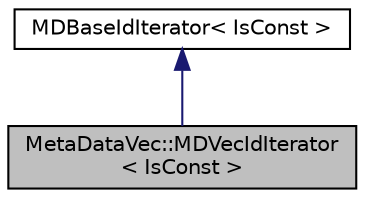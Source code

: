 digraph "MetaDataVec::MDVecIdIterator&lt; IsConst &gt;"
{
  edge [fontname="Helvetica",fontsize="10",labelfontname="Helvetica",labelfontsize="10"];
  node [fontname="Helvetica",fontsize="10",shape=record];
  Node2 [label="MetaDataVec::MDVecIdIterator\l\< IsConst \>",height=0.2,width=0.4,color="black", fillcolor="grey75", style="filled", fontcolor="black"];
  Node3 -> Node2 [dir="back",color="midnightblue",fontsize="10",style="solid",fontname="Helvetica"];
  Node3 [label="MDBaseIdIterator\< IsConst \>",height=0.2,width=0.4,color="black", fillcolor="white", style="filled",URL="$structMDBaseIdIterator.html"];
}
